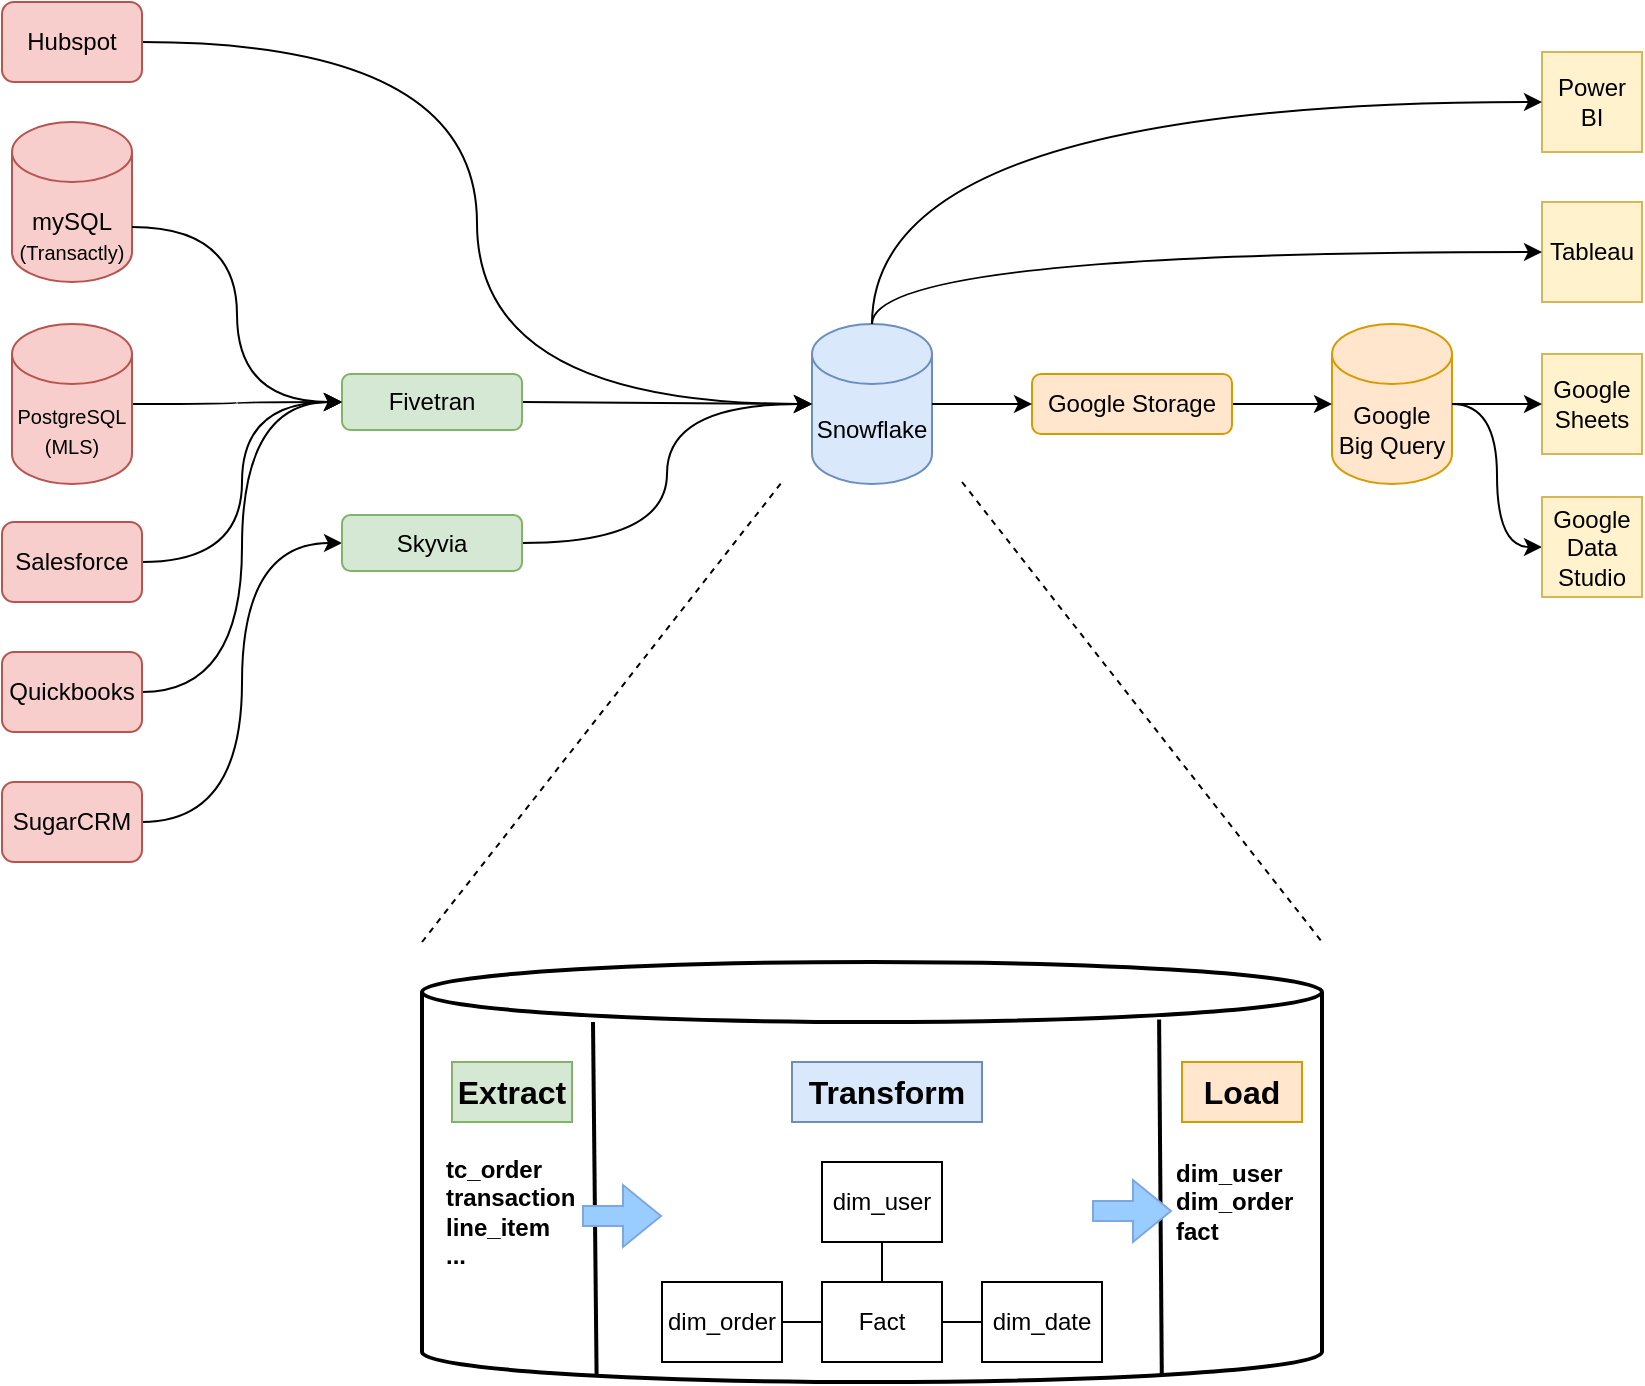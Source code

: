 <mxfile version="19.0.3" type="device"><diagram id="Dyk3FI9DvdIuDRlsvzqI" name="Page-1"><mxGraphModel dx="1028" dy="909" grid="1" gridSize="10" guides="1" tooltips="1" connect="1" arrows="1" fold="1" page="1" pageScale="1" pageWidth="1100" pageHeight="850" math="0" shadow="0"><root><mxCell id="0"/><mxCell id="1" parent="0"/><mxCell id="PZwlta0MzpGeQg2vA2XU-9" value="" style="shape=cylinder3;whiteSpace=wrap;html=1;boundedLbl=1;backgroundOutline=1;size=15;fillColor=none;strokeWidth=2;" parent="1" vertex="1"><mxGeometry x="280" y="580" width="450" height="210" as="geometry"/></mxCell><mxCell id="XtaNtk3EiNVVX83p83m4-1" value="" style="shape=cylinder3;whiteSpace=wrap;html=1;boundedLbl=1;backgroundOutline=1;size=15;fillColor=#f8cecc;strokeColor=#b85450;" parent="1" vertex="1"><mxGeometry x="75" y="160" width="60" height="80" as="geometry"/></mxCell><mxCell id="skd_YyiT26wxSShiUMrY-13" style="edgeStyle=orthogonalEdgeStyle;rounded=0;orthogonalLoop=1;jettySize=auto;html=1;entryX=0;entryY=0.5;entryDx=0;entryDy=0;fontSize=10;curved=1;" parent="1" source="XtaNtk3EiNVVX83p83m4-2" target="M5ncqCFgdt32twd1iluU-5" edge="1"><mxGeometry relative="1" as="geometry"><mxPoint x="65" y="301" as="targetPoint"/></mxGeometry></mxCell><mxCell id="XtaNtk3EiNVVX83p83m4-2" value="&lt;font style=&quot;font-size: 10px&quot;&gt;PostgreSQL&lt;br&gt;(MLS)&lt;br&gt;&lt;/font&gt;" style="shape=cylinder3;whiteSpace=wrap;html=1;boundedLbl=1;backgroundOutline=1;size=15;fillColor=#f8cecc;strokeColor=#b85450;" parent="1" vertex="1"><mxGeometry x="75" y="261" width="60" height="80" as="geometry"/></mxCell><mxCell id="XtaNtk3EiNVVX83p83m4-4" value="Snowflake" style="shape=cylinder3;whiteSpace=wrap;html=1;boundedLbl=1;backgroundOutline=1;size=15;fillColor=#dae8fc;strokeColor=#6c8ebf;" parent="1" vertex="1"><mxGeometry x="475" y="261" width="60" height="80" as="geometry"/></mxCell><mxCell id="XtaNtk3EiNVVX83p83m4-7" value="" style="endArrow=classic;html=1;exitX=1;exitY=0;exitDx=0;exitDy=52.5;exitPerimeter=0;entryX=0;entryY=0.5;entryDx=0;entryDy=0;rounded=0;edgeStyle=orthogonalEdgeStyle;curved=1;" parent="1" source="XtaNtk3EiNVVX83p83m4-1" target="M5ncqCFgdt32twd1iluU-5" edge="1"><mxGeometry width="50" height="50" relative="1" as="geometry"><mxPoint x="440" y="400" as="sourcePoint"/><mxPoint x="260" y="321" as="targetPoint"/></mxGeometry></mxCell><mxCell id="XtaNtk3EiNVVX83p83m4-10" value="" style="endArrow=classic;html=1;exitX=1;exitY=0.5;exitDx=0;exitDy=0;entryX=0;entryY=0.5;entryDx=0;entryDy=0;entryPerimeter=0;startArrow=none;" parent="1" source="M5ncqCFgdt32twd1iluU-5" target="XtaNtk3EiNVVX83p83m4-4" edge="1"><mxGeometry width="50" height="50" relative="1" as="geometry"><mxPoint x="425" y="301" as="sourcePoint"/><mxPoint x="575" y="330" as="targetPoint"/></mxGeometry></mxCell><mxCell id="XtaNtk3EiNVVX83p83m4-11" value="mySQL&lt;br&gt;&lt;font style=&quot;font-size: 10px&quot;&gt;(Transactly)&lt;/font&gt;" style="text;html=1;strokeColor=none;fillColor=none;align=center;verticalAlign=middle;whiteSpace=wrap;rounded=0;" parent="1" vertex="1"><mxGeometry x="85" y="200" width="40" height="34" as="geometry"/></mxCell><mxCell id="XtaNtk3EiNVVX83p83m4-13" value="Tableau" style="whiteSpace=wrap;html=1;aspect=fixed;fillColor=#fff2cc;strokeColor=#d6b656;" parent="1" vertex="1"><mxGeometry x="840" y="200" width="50" height="50" as="geometry"/></mxCell><mxCell id="XtaNtk3EiNVVX83p83m4-14" value="Google Sheets" style="whiteSpace=wrap;html=1;aspect=fixed;fillColor=#fff2cc;strokeColor=#d6b656;" parent="1" vertex="1"><mxGeometry x="840" y="276" width="50" height="50" as="geometry"/></mxCell><mxCell id="FCE6JrRXCjKU5NywIGkc-2" style="edgeStyle=orthogonalEdgeStyle;rounded=0;orthogonalLoop=1;jettySize=auto;html=1;entryX=0;entryY=0.5;entryDx=0;entryDy=0;exitX=1;exitY=0.5;exitDx=0;exitDy=0;exitPerimeter=0;curved=1;" edge="1" parent="1" source="XtaNtk3EiNVVX83p83m4-16" target="FCE6JrRXCjKU5NywIGkc-1"><mxGeometry relative="1" as="geometry"/></mxCell><mxCell id="XtaNtk3EiNVVX83p83m4-16" value="Google&lt;br&gt;Big Query" style="shape=cylinder3;whiteSpace=wrap;html=1;boundedLbl=1;backgroundOutline=1;size=15;fillColor=#ffe6cc;strokeColor=#D79B00;" parent="1" vertex="1"><mxGeometry x="735" y="261" width="60" height="80" as="geometry"/></mxCell><mxCell id="XtaNtk3EiNVVX83p83m4-22" value="" style="endArrow=classic;html=1;exitX=1;exitY=0.5;exitDx=0;exitDy=0;exitPerimeter=0;entryX=0;entryY=0.5;entryDx=0;entryDy=0;edgeStyle=orthogonalEdgeStyle;curved=1;" parent="1" source="XtaNtk3EiNVVX83p83m4-16" target="XtaNtk3EiNVVX83p83m4-14" edge="1"><mxGeometry width="50" height="50" relative="1" as="geometry"><mxPoint x="585" y="380" as="sourcePoint"/><mxPoint x="865" y="280" as="targetPoint"/></mxGeometry></mxCell><mxCell id="XtaNtk3EiNVVX83p83m4-23" value="" style="endArrow=classic;html=1;entryX=0;entryY=0.5;entryDx=0;entryDy=0;entryPerimeter=0;exitX=1;exitY=0.5;exitDx=0;exitDy=0;exitPerimeter=0;edgeStyle=orthogonalEdgeStyle;curved=1;" parent="1" source="vAC00XF56FIjwqdUnI6X-1" target="XtaNtk3EiNVVX83p83m4-16" edge="1"><mxGeometry width="50" height="50" relative="1" as="geometry"><mxPoint x="505" y="380" as="sourcePoint"/><mxPoint x="555" y="330" as="targetPoint"/></mxGeometry></mxCell><mxCell id="vAC00XF56FIjwqdUnI6X-1" value="Google Storage" style="rounded=1;whiteSpace=wrap;html=1;fillColor=#FFE6CC;strokeColor=#d79b00;" parent="1" vertex="1"><mxGeometry x="585" y="286" width="100" height="30" as="geometry"/></mxCell><mxCell id="vAC00XF56FIjwqdUnI6X-2" value="" style="endArrow=classic;html=1;entryX=0;entryY=0.5;entryDx=0;entryDy=0;entryPerimeter=0;exitX=1;exitY=0.5;exitDx=0;exitDy=0;exitPerimeter=0;edgeStyle=orthogonalEdgeStyle;curved=1;" parent="1" source="XtaNtk3EiNVVX83p83m4-4" target="vAC00XF56FIjwqdUnI6X-1" edge="1"><mxGeometry width="50" height="50" relative="1" as="geometry"><mxPoint x="550" y="301" as="sourcePoint"/><mxPoint x="735" y="301" as="targetPoint"/></mxGeometry></mxCell><mxCell id="M5ncqCFgdt32twd1iluU-2" value="" style="endArrow=classic;html=1;rounded=0;exitX=0.5;exitY=0;exitDx=0;exitDy=0;exitPerimeter=0;entryX=0;entryY=0.5;entryDx=0;entryDy=0;edgeStyle=orthogonalEdgeStyle;curved=1;" parent="1" source="XtaNtk3EiNVVX83p83m4-4" target="XtaNtk3EiNVVX83p83m4-13" edge="1"><mxGeometry width="50" height="50" relative="1" as="geometry"><mxPoint x="555" y="350" as="sourcePoint"/><mxPoint x="605" y="300" as="targetPoint"/></mxGeometry></mxCell><mxCell id="M5ncqCFgdt32twd1iluU-5" value="Fivetran" style="rounded=1;whiteSpace=wrap;html=1;fillColor=#d5e8d4;strokeColor=#82B366;" parent="1" vertex="1"><mxGeometry x="240" y="286" width="90" height="28" as="geometry"/></mxCell><mxCell id="PZwlta0MzpGeQg2vA2XU-1" value="&lt;b&gt;tc_order&lt;br&gt;transaction&lt;br&gt;line_item&lt;br&gt;...&lt;/b&gt;" style="text;html=1;strokeColor=none;fillColor=none;align=left;verticalAlign=middle;whiteSpace=wrap;rounded=0;" parent="1" vertex="1"><mxGeometry x="290" y="670" width="70" height="70" as="geometry"/></mxCell><mxCell id="PZwlta0MzpGeQg2vA2XU-2" value="dim_order" style="rounded=0;whiteSpace=wrap;html=1;" parent="1" vertex="1"><mxGeometry x="400" y="740" width="60" height="40" as="geometry"/></mxCell><mxCell id="PZwlta0MzpGeQg2vA2XU-3" value="dim_user" style="rounded=0;whiteSpace=wrap;html=1;" parent="1" vertex="1"><mxGeometry x="480" y="680" width="60" height="40" as="geometry"/></mxCell><mxCell id="PZwlta0MzpGeQg2vA2XU-4" value="dim_date" style="rounded=0;whiteSpace=wrap;html=1;" parent="1" vertex="1"><mxGeometry x="560" y="740" width="60" height="40" as="geometry"/></mxCell><mxCell id="PZwlta0MzpGeQg2vA2XU-5" value="Fact" style="rounded=0;whiteSpace=wrap;html=1;" parent="1" vertex="1"><mxGeometry x="480" y="740" width="60" height="40" as="geometry"/></mxCell><mxCell id="PZwlta0MzpGeQg2vA2XU-6" value="" style="endArrow=none;html=1;rounded=0;entryX=0.5;entryY=1;entryDx=0;entryDy=0;exitX=0.5;exitY=0;exitDx=0;exitDy=0;" parent="1" source="PZwlta0MzpGeQg2vA2XU-5" target="PZwlta0MzpGeQg2vA2XU-3" edge="1"><mxGeometry width="50" height="50" relative="1" as="geometry"><mxPoint x="310" y="700" as="sourcePoint"/><mxPoint x="360" y="650" as="targetPoint"/></mxGeometry></mxCell><mxCell id="PZwlta0MzpGeQg2vA2XU-7" value="" style="endArrow=none;html=1;rounded=0;entryX=0;entryY=0.5;entryDx=0;entryDy=0;exitX=1;exitY=0.5;exitDx=0;exitDy=0;" parent="1" source="PZwlta0MzpGeQg2vA2XU-5" target="PZwlta0MzpGeQg2vA2XU-4" edge="1"><mxGeometry width="50" height="50" relative="1" as="geometry"><mxPoint x="310" y="700" as="sourcePoint"/><mxPoint x="360" y="650" as="targetPoint"/></mxGeometry></mxCell><mxCell id="PZwlta0MzpGeQg2vA2XU-8" value="" style="endArrow=none;html=1;rounded=0;entryX=0;entryY=0.5;entryDx=0;entryDy=0;exitX=1;exitY=0.5;exitDx=0;exitDy=0;" parent="1" source="PZwlta0MzpGeQg2vA2XU-2" target="PZwlta0MzpGeQg2vA2XU-5" edge="1"><mxGeometry width="50" height="50" relative="1" as="geometry"><mxPoint x="310" y="700" as="sourcePoint"/><mxPoint x="360" y="650" as="targetPoint"/></mxGeometry></mxCell><mxCell id="PZwlta0MzpGeQg2vA2XU-10" value="" style="endArrow=none;html=1;rounded=0;exitX=0.194;exitY=0.987;exitDx=0;exitDy=0;exitPerimeter=0;entryX=0.19;entryY=0.143;entryDx=0;entryDy=0;entryPerimeter=0;strokeWidth=2;" parent="1" source="PZwlta0MzpGeQg2vA2XU-9" target="PZwlta0MzpGeQg2vA2XU-9" edge="1"><mxGeometry width="50" height="50" relative="1" as="geometry"><mxPoint x="370" y="590" as="sourcePoint"/><mxPoint x="420" y="540" as="targetPoint"/></mxGeometry></mxCell><mxCell id="PZwlta0MzpGeQg2vA2XU-11" value="" style="endArrow=none;html=1;rounded=0;entryX=0.822;entryY=0.984;entryDx=0;entryDy=0;entryPerimeter=0;strokeWidth=2;exitX=0.819;exitY=0.137;exitDx=0;exitDy=0;exitPerimeter=0;" parent="1" source="PZwlta0MzpGeQg2vA2XU-9" target="PZwlta0MzpGeQg2vA2XU-9" edge="1"><mxGeometry width="50" height="50" relative="1" as="geometry"><mxPoint x="723" y="610" as="sourcePoint"/><mxPoint x="420" y="540" as="targetPoint"/></mxGeometry></mxCell><mxCell id="PZwlta0MzpGeQg2vA2XU-12" value="&lt;font style=&quot;font-size: 16px&quot;&gt;&lt;b&gt;Extract&lt;/b&gt;&lt;/font&gt;" style="text;html=1;strokeColor=#82B366;fillColor=#D5E8D4;align=center;verticalAlign=middle;whiteSpace=wrap;rounded=0;" parent="1" vertex="1"><mxGeometry x="295" y="630" width="60" height="30" as="geometry"/></mxCell><mxCell id="PZwlta0MzpGeQg2vA2XU-13" value="&lt;font style=&quot;font-size: 16px&quot;&gt;&lt;b&gt;Transform&lt;/b&gt;&lt;/font&gt;" style="text;html=1;strokeColor=#6C8EBF;fillColor=#dae8fc;align=center;verticalAlign=middle;whiteSpace=wrap;rounded=0;" parent="1" vertex="1"><mxGeometry x="465" y="630" width="95" height="30" as="geometry"/></mxCell><mxCell id="PZwlta0MzpGeQg2vA2XU-15" value="&lt;font style=&quot;font-size: 16px&quot;&gt;&lt;b&gt;Load&lt;/b&gt;&lt;/font&gt;" style="text;html=1;strokeColor=#D79B00;fillColor=#FFE6CC;align=center;verticalAlign=middle;whiteSpace=wrap;rounded=0;" parent="1" vertex="1"><mxGeometry x="660" y="630" width="60" height="30" as="geometry"/></mxCell><mxCell id="PZwlta0MzpGeQg2vA2XU-22" value="" style="endArrow=none;html=1;rounded=0;dashed=1;fontSize=16;strokeWidth=1;" parent="1" edge="1"><mxGeometry width="50" height="50" relative="1" as="geometry"><mxPoint x="280" y="570" as="sourcePoint"/><mxPoint x="460" y="340" as="targetPoint"/></mxGeometry></mxCell><mxCell id="PZwlta0MzpGeQg2vA2XU-23" value="" style="endArrow=none;html=1;rounded=0;dashed=1;fontSize=16;strokeWidth=1;" parent="1" edge="1"><mxGeometry width="50" height="50" relative="1" as="geometry"><mxPoint x="550" y="340" as="sourcePoint"/><mxPoint x="730" y="570" as="targetPoint"/></mxGeometry></mxCell><mxCell id="PZwlta0MzpGeQg2vA2XU-24" value="dim_user&lt;br&gt;dim_order&lt;br&gt;fact" style="text;html=1;strokeColor=none;fillColor=none;align=left;verticalAlign=middle;whiteSpace=wrap;rounded=0;fontStyle=1" parent="1" vertex="1"><mxGeometry x="655" y="675" width="70" height="50" as="geometry"/></mxCell><mxCell id="PZwlta0MzpGeQg2vA2XU-25" value="" style="shape=flexArrow;endArrow=classic;html=1;rounded=0;fontSize=16;strokeWidth=1;strokeColor=#7EA6E0;fillColor=#99CCFF;" parent="1" edge="1"><mxGeometry width="50" height="50" relative="1" as="geometry"><mxPoint x="360" y="707" as="sourcePoint"/><mxPoint x="400" y="707" as="targetPoint"/></mxGeometry></mxCell><mxCell id="PZwlta0MzpGeQg2vA2XU-26" value="" style="shape=flexArrow;endArrow=classic;html=1;rounded=0;fontSize=16;strokeWidth=1;strokeColor=#7EA6E0;fillColor=#99CCFF;" parent="1" edge="1"><mxGeometry width="50" height="50" relative="1" as="geometry"><mxPoint x="615" y="704.5" as="sourcePoint"/><mxPoint x="655" y="704.5" as="targetPoint"/></mxGeometry></mxCell><mxCell id="PZwlta0MzpGeQg2vA2XU-27" value="Power BI" style="whiteSpace=wrap;html=1;aspect=fixed;fillColor=#fff2cc;strokeColor=#d6b656;" parent="1" vertex="1"><mxGeometry x="840" y="125" width="50" height="50" as="geometry"/></mxCell><mxCell id="PZwlta0MzpGeQg2vA2XU-28" value="" style="endArrow=classic;html=1;rounded=0;fontSize=16;strokeColor=#000000;strokeWidth=1;fillColor=#99CCFF;exitX=0.5;exitY=0;exitDx=0;exitDy=0;exitPerimeter=0;entryX=0;entryY=0.5;entryDx=0;entryDy=0;edgeStyle=orthogonalEdgeStyle;curved=1;" parent="1" source="XtaNtk3EiNVVX83p83m4-4" target="PZwlta0MzpGeQg2vA2XU-27" edge="1"><mxGeometry width="50" height="50" relative="1" as="geometry"><mxPoint x="520" y="410" as="sourcePoint"/><mxPoint x="570" y="360" as="targetPoint"/></mxGeometry></mxCell><mxCell id="skd_YyiT26wxSShiUMrY-7" style="rounded=0;orthogonalLoop=1;jettySize=auto;html=1;entryX=0;entryY=0.5;entryDx=0;entryDy=0;fontSize=12;entryPerimeter=0;exitX=1;exitY=0.5;exitDx=0;exitDy=0;edgeStyle=orthogonalEdgeStyle;curved=1;" parent="1" source="skd_YyiT26wxSShiUMrY-1" target="XtaNtk3EiNVVX83p83m4-4" edge="1"><mxGeometry relative="1" as="geometry"><mxPoint x="195" y="417" as="targetPoint"/></mxGeometry></mxCell><mxCell id="skd_YyiT26wxSShiUMrY-1" value="&lt;font style=&quot;font-size: 12px&quot;&gt;Hubspot&lt;/font&gt;" style="rounded=1;whiteSpace=wrap;html=1;fontSize=10;fillColor=#f8cecc;strokeColor=#b85450;" parent="1" vertex="1"><mxGeometry x="70" y="100" width="70" height="40" as="geometry"/></mxCell><mxCell id="FCE6JrRXCjKU5NywIGkc-1" value="Google Data Studio" style="whiteSpace=wrap;html=1;aspect=fixed;fillColor=#fff2cc;strokeColor=#d6b656;" vertex="1" parent="1"><mxGeometry x="840" y="347.5" width="50" height="50" as="geometry"/></mxCell><mxCell id="FCE6JrRXCjKU5NywIGkc-9" style="edgeStyle=orthogonalEdgeStyle;rounded=0;orthogonalLoop=1;jettySize=auto;html=1;entryX=0;entryY=0.5;entryDx=0;entryDy=0;exitX=1;exitY=0.5;exitDx=0;exitDy=0;curved=1;" edge="1" parent="1" source="FCE6JrRXCjKU5NywIGkc-3" target="M5ncqCFgdt32twd1iluU-5"><mxGeometry relative="1" as="geometry"/></mxCell><mxCell id="FCE6JrRXCjKU5NywIGkc-3" value="&lt;font style=&quot;font-size: 12px&quot;&gt;Salesforce&lt;/font&gt;" style="rounded=1;whiteSpace=wrap;html=1;fontSize=10;fillColor=#f8cecc;strokeColor=#b85450;" vertex="1" parent="1"><mxGeometry x="70" y="360" width="70" height="40" as="geometry"/></mxCell><mxCell id="FCE6JrRXCjKU5NywIGkc-7" style="edgeStyle=orthogonalEdgeStyle;rounded=0;orthogonalLoop=1;jettySize=auto;html=1;entryX=0;entryY=0.5;entryDx=0;entryDy=0;exitX=1;exitY=0.5;exitDx=0;exitDy=0;curved=1;" edge="1" parent="1" source="FCE6JrRXCjKU5NywIGkc-4" target="FCE6JrRXCjKU5NywIGkc-6"><mxGeometry relative="1" as="geometry"/></mxCell><mxCell id="FCE6JrRXCjKU5NywIGkc-4" value="&lt;font style=&quot;font-size: 12px&quot;&gt;SugarCRM&lt;/font&gt;" style="rounded=1;whiteSpace=wrap;html=1;fontSize=10;fillColor=#f8cecc;strokeColor=#b85450;" vertex="1" parent="1"><mxGeometry x="70" y="490" width="70" height="40" as="geometry"/></mxCell><mxCell id="FCE6JrRXCjKU5NywIGkc-8" style="edgeStyle=orthogonalEdgeStyle;rounded=0;orthogonalLoop=1;jettySize=auto;html=1;entryX=0;entryY=0.5;entryDx=0;entryDy=0;exitX=1;exitY=0.5;exitDx=0;exitDy=0;curved=1;" edge="1" parent="1" source="FCE6JrRXCjKU5NywIGkc-5" target="M5ncqCFgdt32twd1iluU-5"><mxGeometry relative="1" as="geometry"/></mxCell><mxCell id="FCE6JrRXCjKU5NywIGkc-5" value="&lt;font style=&quot;font-size: 12px&quot;&gt;Quickbooks&lt;/font&gt;" style="rounded=1;whiteSpace=wrap;html=1;fontSize=10;fillColor=#f8cecc;strokeColor=#b85450;" vertex="1" parent="1"><mxGeometry x="70" y="425" width="70" height="40" as="geometry"/></mxCell><mxCell id="FCE6JrRXCjKU5NywIGkc-10" style="edgeStyle=orthogonalEdgeStyle;rounded=0;orthogonalLoop=1;jettySize=auto;html=1;entryX=0;entryY=0.5;entryDx=0;entryDy=0;entryPerimeter=0;exitX=1;exitY=0.5;exitDx=0;exitDy=0;curved=1;" edge="1" parent="1" source="FCE6JrRXCjKU5NywIGkc-6" target="XtaNtk3EiNVVX83p83m4-4"><mxGeometry relative="1" as="geometry"/></mxCell><mxCell id="FCE6JrRXCjKU5NywIGkc-6" value="Skyvia" style="rounded=1;whiteSpace=wrap;html=1;fillColor=#d5e8d4;strokeColor=#82B366;" vertex="1" parent="1"><mxGeometry x="240" y="356.5" width="90" height="28" as="geometry"/></mxCell></root></mxGraphModel></diagram></mxfile>